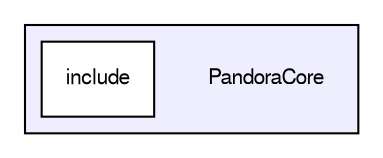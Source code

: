 digraph G {
  compound=true
  node [ fontsize="10", fontname="FreeSans"];
  edge [ labelfontsize="10", labelfontname="FreeSans"];
  subgraph clusterdir_5e8682a0a53dfcdd08ccd965531dd463 {
    graph [ bgcolor="#eeeeff", pencolor="black", label="" URL="dir_5e8682a0a53dfcdd08ccd965531dd463.html"];
    dir_5e8682a0a53dfcdd08ccd965531dd463 [shape=plaintext label="PandoraCore"];
    dir_c3ef76038dbc5da506617eed4e196400 [shape=box label="include" color="black" fillcolor="white" style="filled" URL="dir_c3ef76038dbc5da506617eed4e196400.html"];
  }
}
